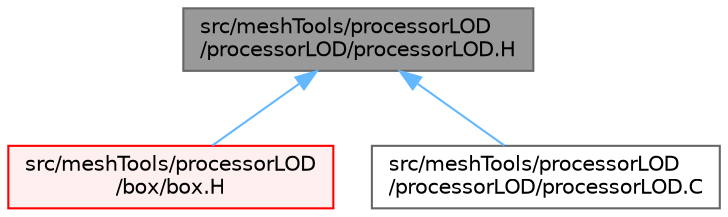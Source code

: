 digraph "src/meshTools/processorLOD/processorLOD/processorLOD.H"
{
 // LATEX_PDF_SIZE
  bgcolor="transparent";
  edge [fontname=Helvetica,fontsize=10,labelfontname=Helvetica,labelfontsize=10];
  node [fontname=Helvetica,fontsize=10,shape=box,height=0.2,width=0.4];
  Node1 [id="Node000001",label="src/meshTools/processorLOD\l/processorLOD/processorLOD.H",height=0.2,width=0.4,color="gray40", fillcolor="grey60", style="filled", fontcolor="black",tooltip=" "];
  Node1 -> Node2 [id="edge1_Node000001_Node000002",dir="back",color="steelblue1",style="solid",tooltip=" "];
  Node2 [id="Node000002",label="src/meshTools/processorLOD\l/box/box.H",height=0.2,width=0.4,color="red", fillcolor="#FFF0F0", style="filled",URL="$box_8H.html",tooltip=" "];
  Node1 -> Node9 [id="edge2_Node000001_Node000009",dir="back",color="steelblue1",style="solid",tooltip=" "];
  Node9 [id="Node000009",label="src/meshTools/processorLOD\l/processorLOD/processorLOD.C",height=0.2,width=0.4,color="grey40", fillcolor="white", style="filled",URL="$processorLOD_8C.html",tooltip=" "];
}
